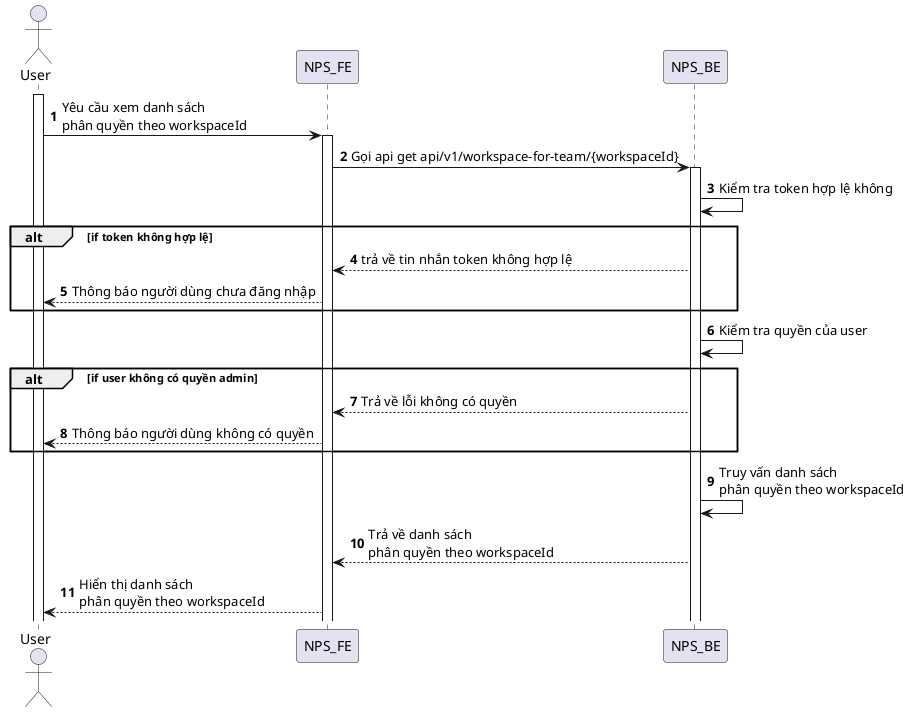 @startuml
autonumber
actor User
activate User
User -> NPS_FE: Yêu cầu xem danh sách \nphân quyền theo workspaceId
activate NPS_FE
NPS_FE -> NPS_BE: Gọi api get api/v1/workspace-for-team/{workspaceId}
activate NPS_BE
NPS_BE -> NPS_BE: Kiểm tra token hợp lệ không
alt if token không hợp lệ
NPS_BE --> NPS_FE: trả về tin nhắn token không hợp lệ
NPS_FE --> User: Thông báo người dùng chưa đăng nhập
end
NPS_BE -> NPS_BE: Kiểm tra quyền của user
alt if user không có quyền admin
NPS_BE --> NPS_FE: Trả về lỗi không có quyền
NPS_FE --> User: Thông báo người dùng không có quyền
end
NPS_BE -> NPS_BE: Truy vấn danh sách\nphân quyền theo workspaceId
NPS_BE --> NPS_FE: Trả về danh sách\nphân quyền theo workspaceId
NPS_FE --> User: Hiển thị danh sách\nphân quyền theo workspaceId
@enduml